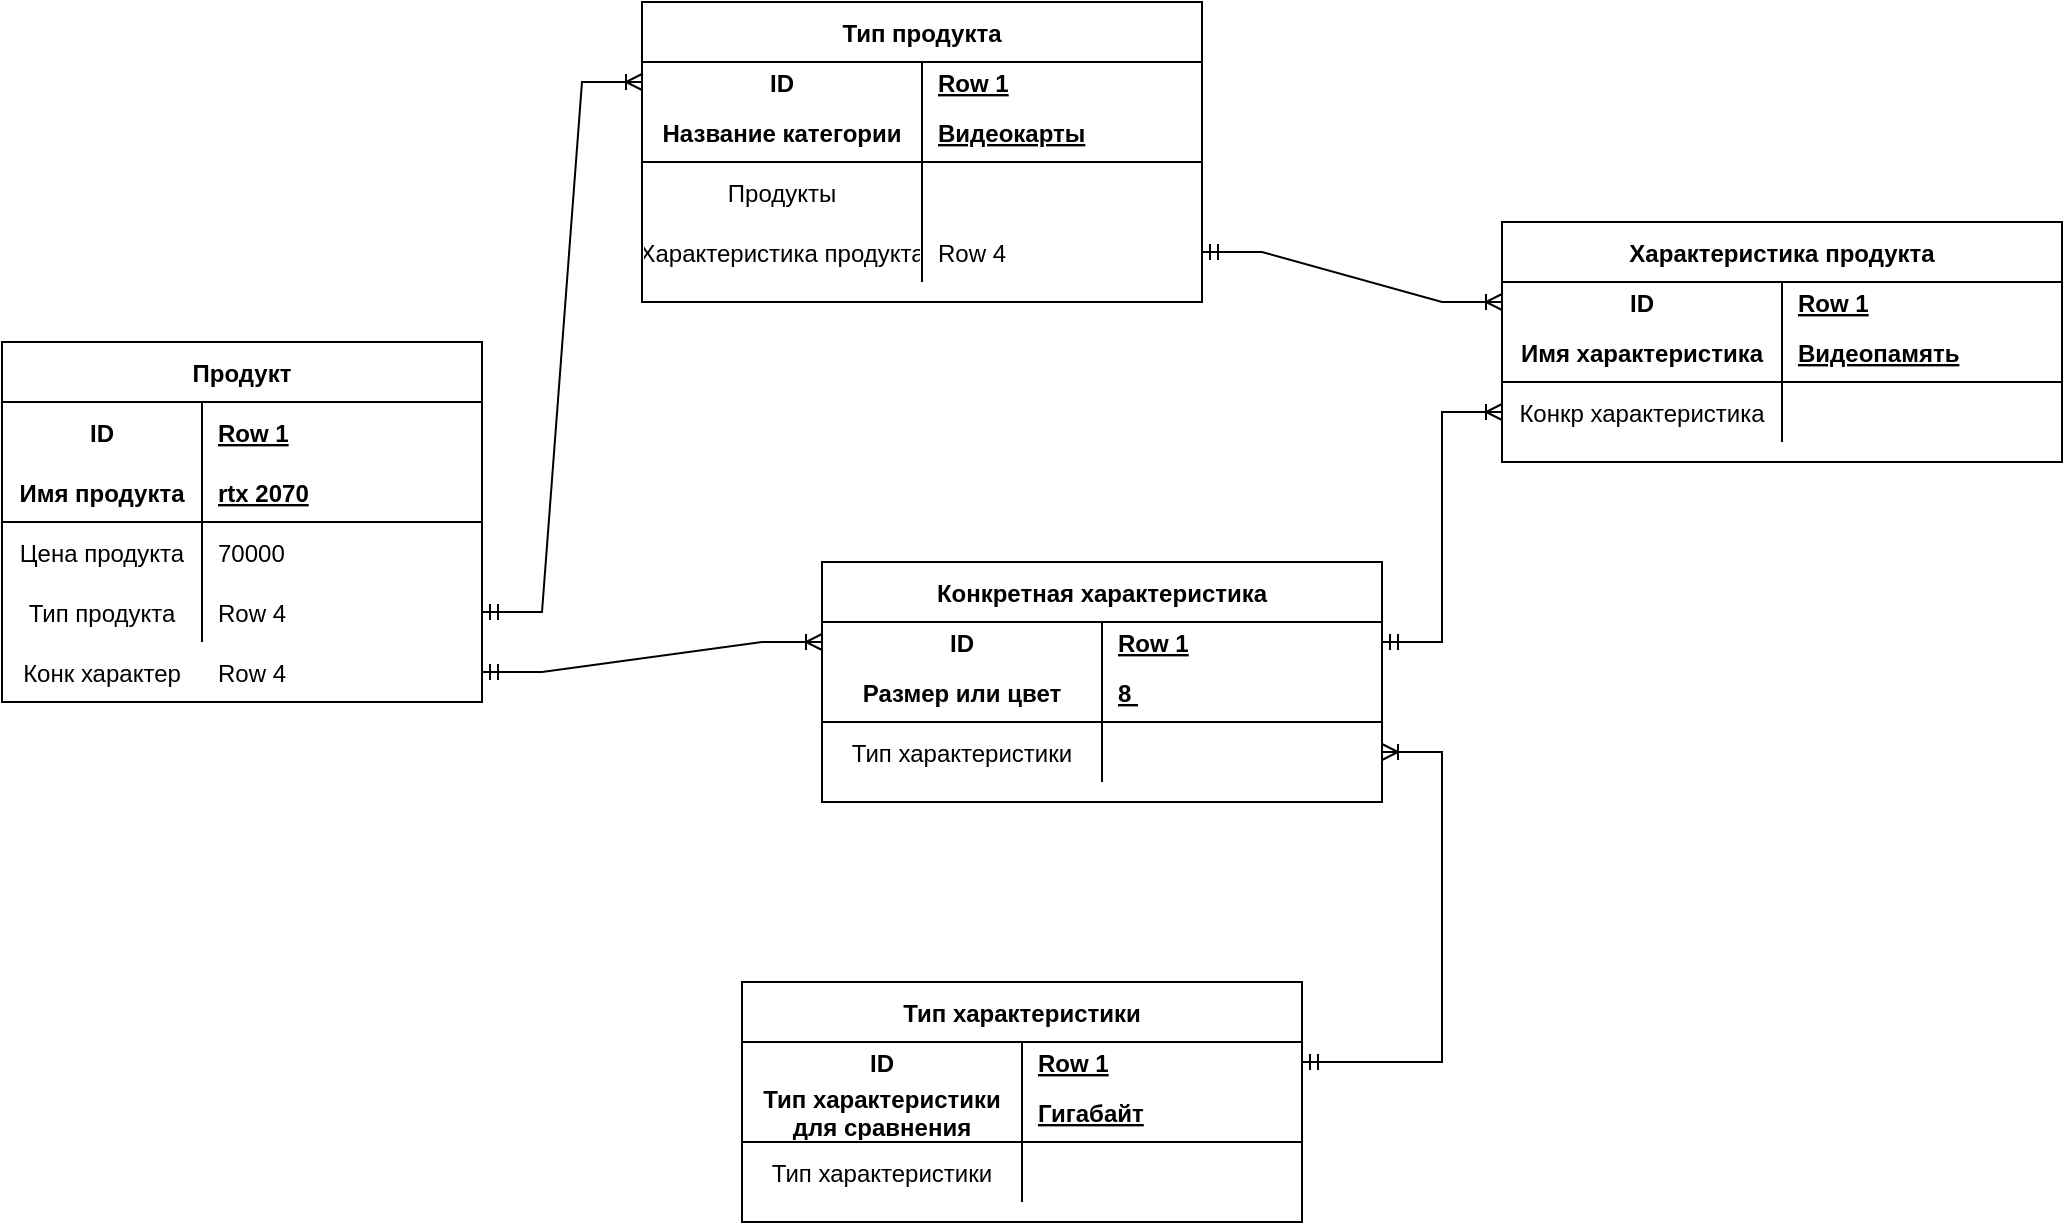 <mxfile version="15.5.9" type="device"><diagram id="sJZclP78aZAgtWre4Mi2" name="Page-1"><mxGraphModel dx="3041" dy="1239" grid="1" gridSize="10" guides="1" tooltips="1" connect="1" arrows="1" fold="1" page="1" pageScale="1" pageWidth="827" pageHeight="1169" math="0" shadow="0"><root><mxCell id="0"/><mxCell id="1" parent="0"/><mxCell id="DJ9BKZ0n7cj3qJC3ey5y-1" value="Продукт" style="shape=table;startSize=30;container=1;collapsible=1;childLayout=tableLayout;fixedRows=1;rowLines=0;fontStyle=1;align=center;resizeLast=1;" vertex="1" parent="1"><mxGeometry x="-60" y="300" width="240" height="180" as="geometry"/></mxCell><mxCell id="DJ9BKZ0n7cj3qJC3ey5y-2" value="" style="shape=partialRectangle;collapsible=0;dropTarget=0;pointerEvents=0;fillColor=none;top=0;left=0;bottom=0;right=0;points=[[0,0.5],[1,0.5]];portConstraint=eastwest;" vertex="1" parent="DJ9BKZ0n7cj3qJC3ey5y-1"><mxGeometry y="30" width="240" height="30" as="geometry"/></mxCell><mxCell id="DJ9BKZ0n7cj3qJC3ey5y-3" value="ID" style="shape=partialRectangle;connectable=0;fillColor=none;top=0;left=0;bottom=0;right=0;fontStyle=1;overflow=hidden;" vertex="1" parent="DJ9BKZ0n7cj3qJC3ey5y-2"><mxGeometry width="100" height="30" as="geometry"><mxRectangle width="100" height="30" as="alternateBounds"/></mxGeometry></mxCell><mxCell id="DJ9BKZ0n7cj3qJC3ey5y-4" value="Row 1" style="shape=partialRectangle;connectable=0;fillColor=none;top=0;left=0;bottom=0;right=0;align=left;spacingLeft=6;fontStyle=5;overflow=hidden;" vertex="1" parent="DJ9BKZ0n7cj3qJC3ey5y-2"><mxGeometry x="100" width="140" height="30" as="geometry"><mxRectangle width="140" height="30" as="alternateBounds"/></mxGeometry></mxCell><mxCell id="DJ9BKZ0n7cj3qJC3ey5y-5" value="" style="shape=partialRectangle;collapsible=0;dropTarget=0;pointerEvents=0;fillColor=none;top=0;left=0;bottom=1;right=0;points=[[0,0.5],[1,0.5]];portConstraint=eastwest;" vertex="1" parent="DJ9BKZ0n7cj3qJC3ey5y-1"><mxGeometry y="60" width="240" height="30" as="geometry"/></mxCell><mxCell id="DJ9BKZ0n7cj3qJC3ey5y-6" value="Имя продукта" style="shape=partialRectangle;connectable=0;fillColor=none;top=0;left=0;bottom=0;right=0;fontStyle=1;overflow=hidden;" vertex="1" parent="DJ9BKZ0n7cj3qJC3ey5y-5"><mxGeometry width="100" height="30" as="geometry"><mxRectangle width="100" height="30" as="alternateBounds"/></mxGeometry></mxCell><mxCell id="DJ9BKZ0n7cj3qJC3ey5y-7" value="rtx 2070" style="shape=partialRectangle;connectable=0;fillColor=none;top=0;left=0;bottom=0;right=0;align=left;spacingLeft=6;fontStyle=5;overflow=hidden;" vertex="1" parent="DJ9BKZ0n7cj3qJC3ey5y-5"><mxGeometry x="100" width="140" height="30" as="geometry"><mxRectangle width="140" height="30" as="alternateBounds"/></mxGeometry></mxCell><mxCell id="DJ9BKZ0n7cj3qJC3ey5y-8" value="" style="shape=partialRectangle;collapsible=0;dropTarget=0;pointerEvents=0;fillColor=none;top=0;left=0;bottom=0;right=0;points=[[0,0.5],[1,0.5]];portConstraint=eastwest;" vertex="1" parent="DJ9BKZ0n7cj3qJC3ey5y-1"><mxGeometry y="90" width="240" height="30" as="geometry"/></mxCell><mxCell id="DJ9BKZ0n7cj3qJC3ey5y-9" value="Цена продукта" style="shape=partialRectangle;connectable=0;fillColor=none;top=0;left=0;bottom=0;right=0;editable=1;overflow=hidden;" vertex="1" parent="DJ9BKZ0n7cj3qJC3ey5y-8"><mxGeometry width="100" height="30" as="geometry"><mxRectangle width="100" height="30" as="alternateBounds"/></mxGeometry></mxCell><mxCell id="DJ9BKZ0n7cj3qJC3ey5y-10" value="70000" style="shape=partialRectangle;connectable=0;fillColor=none;top=0;left=0;bottom=0;right=0;align=left;spacingLeft=6;overflow=hidden;" vertex="1" parent="DJ9BKZ0n7cj3qJC3ey5y-8"><mxGeometry x="100" width="140" height="30" as="geometry"><mxRectangle width="140" height="30" as="alternateBounds"/></mxGeometry></mxCell><mxCell id="DJ9BKZ0n7cj3qJC3ey5y-11" value="" style="shape=partialRectangle;collapsible=0;dropTarget=0;pointerEvents=0;fillColor=none;top=0;left=0;bottom=0;right=0;points=[[0,0.5],[1,0.5]];portConstraint=eastwest;" vertex="1" parent="DJ9BKZ0n7cj3qJC3ey5y-1"><mxGeometry y="120" width="240" height="30" as="geometry"/></mxCell><mxCell id="DJ9BKZ0n7cj3qJC3ey5y-12" value="Тип продукта" style="shape=partialRectangle;connectable=0;fillColor=none;top=0;left=0;bottom=0;right=0;editable=1;overflow=hidden;" vertex="1" parent="DJ9BKZ0n7cj3qJC3ey5y-11"><mxGeometry width="100" height="30" as="geometry"><mxRectangle width="100" height="30" as="alternateBounds"/></mxGeometry></mxCell><mxCell id="DJ9BKZ0n7cj3qJC3ey5y-13" value="Row 4" style="shape=partialRectangle;connectable=0;fillColor=none;top=0;left=0;bottom=0;right=0;align=left;spacingLeft=6;overflow=hidden;" vertex="1" parent="DJ9BKZ0n7cj3qJC3ey5y-11"><mxGeometry x="100" width="140" height="30" as="geometry"><mxRectangle width="140" height="30" as="alternateBounds"/></mxGeometry></mxCell><mxCell id="DJ9BKZ0n7cj3qJC3ey5y-14" value="Тип продукта" style="shape=table;startSize=30;container=1;collapsible=1;childLayout=tableLayout;fixedRows=1;rowLines=0;fontStyle=1;align=center;resizeLast=1;" vertex="1" parent="1"><mxGeometry x="260" y="130" width="280" height="150" as="geometry"/></mxCell><mxCell id="DJ9BKZ0n7cj3qJC3ey5y-15" value="" style="shape=partialRectangle;collapsible=0;dropTarget=0;pointerEvents=0;fillColor=none;top=0;left=0;bottom=0;right=0;points=[[0,0.5],[1,0.5]];portConstraint=eastwest;" vertex="1" parent="DJ9BKZ0n7cj3qJC3ey5y-14"><mxGeometry y="30" width="280" height="20" as="geometry"/></mxCell><mxCell id="DJ9BKZ0n7cj3qJC3ey5y-16" value="ID" style="shape=partialRectangle;connectable=0;fillColor=none;top=0;left=0;bottom=0;right=0;fontStyle=1;overflow=hidden;" vertex="1" parent="DJ9BKZ0n7cj3qJC3ey5y-15"><mxGeometry width="140" height="20" as="geometry"><mxRectangle width="140" height="20" as="alternateBounds"/></mxGeometry></mxCell><mxCell id="DJ9BKZ0n7cj3qJC3ey5y-17" value="Row 1" style="shape=partialRectangle;connectable=0;fillColor=none;top=0;left=0;bottom=0;right=0;align=left;spacingLeft=6;fontStyle=5;overflow=hidden;" vertex="1" parent="DJ9BKZ0n7cj3qJC3ey5y-15"><mxGeometry x="140" width="140" height="20" as="geometry"><mxRectangle width="140" height="20" as="alternateBounds"/></mxGeometry></mxCell><mxCell id="DJ9BKZ0n7cj3qJC3ey5y-18" value="" style="shape=partialRectangle;collapsible=0;dropTarget=0;pointerEvents=0;fillColor=none;top=0;left=0;bottom=1;right=0;points=[[0,0.5],[1,0.5]];portConstraint=eastwest;" vertex="1" parent="DJ9BKZ0n7cj3qJC3ey5y-14"><mxGeometry y="50" width="280" height="30" as="geometry"/></mxCell><mxCell id="DJ9BKZ0n7cj3qJC3ey5y-19" value="Название категории" style="shape=partialRectangle;connectable=0;fillColor=none;top=0;left=0;bottom=0;right=0;fontStyle=1;overflow=hidden;" vertex="1" parent="DJ9BKZ0n7cj3qJC3ey5y-18"><mxGeometry width="140" height="30" as="geometry"><mxRectangle width="140" height="30" as="alternateBounds"/></mxGeometry></mxCell><mxCell id="DJ9BKZ0n7cj3qJC3ey5y-20" value="Видеокарты" style="shape=partialRectangle;connectable=0;fillColor=none;top=0;left=0;bottom=0;right=0;align=left;spacingLeft=6;fontStyle=5;overflow=hidden;" vertex="1" parent="DJ9BKZ0n7cj3qJC3ey5y-18"><mxGeometry x="140" width="140" height="30" as="geometry"><mxRectangle width="140" height="30" as="alternateBounds"/></mxGeometry></mxCell><mxCell id="DJ9BKZ0n7cj3qJC3ey5y-21" value="" style="shape=partialRectangle;collapsible=0;dropTarget=0;pointerEvents=0;fillColor=none;top=0;left=0;bottom=0;right=0;points=[[0,0.5],[1,0.5]];portConstraint=eastwest;" vertex="1" parent="DJ9BKZ0n7cj3qJC3ey5y-14"><mxGeometry y="80" width="280" height="30" as="geometry"/></mxCell><mxCell id="DJ9BKZ0n7cj3qJC3ey5y-22" value="Продукты" style="shape=partialRectangle;connectable=0;fillColor=none;top=0;left=0;bottom=0;right=0;editable=1;overflow=hidden;" vertex="1" parent="DJ9BKZ0n7cj3qJC3ey5y-21"><mxGeometry width="140" height="30" as="geometry"><mxRectangle width="140" height="30" as="alternateBounds"/></mxGeometry></mxCell><mxCell id="DJ9BKZ0n7cj3qJC3ey5y-23" value="" style="shape=partialRectangle;connectable=0;fillColor=none;top=0;left=0;bottom=0;right=0;align=left;spacingLeft=6;overflow=hidden;" vertex="1" parent="DJ9BKZ0n7cj3qJC3ey5y-21"><mxGeometry x="140" width="140" height="30" as="geometry"><mxRectangle width="140" height="30" as="alternateBounds"/></mxGeometry></mxCell><mxCell id="DJ9BKZ0n7cj3qJC3ey5y-24" value="" style="shape=partialRectangle;collapsible=0;dropTarget=0;pointerEvents=0;fillColor=none;top=0;left=0;bottom=0;right=0;points=[[0,0.5],[1,0.5]];portConstraint=eastwest;" vertex="1" parent="DJ9BKZ0n7cj3qJC3ey5y-14"><mxGeometry y="110" width="280" height="30" as="geometry"/></mxCell><mxCell id="DJ9BKZ0n7cj3qJC3ey5y-25" value="Характеристика продукта" style="shape=partialRectangle;connectable=0;fillColor=none;top=0;left=0;bottom=0;right=0;editable=1;overflow=hidden;" vertex="1" parent="DJ9BKZ0n7cj3qJC3ey5y-24"><mxGeometry width="140" height="30" as="geometry"><mxRectangle width="140" height="30" as="alternateBounds"/></mxGeometry></mxCell><mxCell id="DJ9BKZ0n7cj3qJC3ey5y-26" value="Row 4" style="shape=partialRectangle;connectable=0;fillColor=none;top=0;left=0;bottom=0;right=0;align=left;spacingLeft=6;overflow=hidden;" vertex="1" parent="DJ9BKZ0n7cj3qJC3ey5y-24"><mxGeometry x="140" width="140" height="30" as="geometry"><mxRectangle width="140" height="30" as="alternateBounds"/></mxGeometry></mxCell><mxCell id="DJ9BKZ0n7cj3qJC3ey5y-27" value="Характеристика продукта" style="shape=table;startSize=30;container=1;collapsible=1;childLayout=tableLayout;fixedRows=1;rowLines=0;fontStyle=1;align=center;resizeLast=1;" vertex="1" parent="1"><mxGeometry x="690" y="240" width="280" height="120" as="geometry"/></mxCell><mxCell id="DJ9BKZ0n7cj3qJC3ey5y-28" value="" style="shape=partialRectangle;collapsible=0;dropTarget=0;pointerEvents=0;fillColor=none;top=0;left=0;bottom=0;right=0;points=[[0,0.5],[1,0.5]];portConstraint=eastwest;" vertex="1" parent="DJ9BKZ0n7cj3qJC3ey5y-27"><mxGeometry y="30" width="280" height="20" as="geometry"/></mxCell><mxCell id="DJ9BKZ0n7cj3qJC3ey5y-29" value="ID" style="shape=partialRectangle;connectable=0;fillColor=none;top=0;left=0;bottom=0;right=0;fontStyle=1;overflow=hidden;" vertex="1" parent="DJ9BKZ0n7cj3qJC3ey5y-28"><mxGeometry width="140" height="20" as="geometry"><mxRectangle width="140" height="20" as="alternateBounds"/></mxGeometry></mxCell><mxCell id="DJ9BKZ0n7cj3qJC3ey5y-30" value="Row 1" style="shape=partialRectangle;connectable=0;fillColor=none;top=0;left=0;bottom=0;right=0;align=left;spacingLeft=6;fontStyle=5;overflow=hidden;" vertex="1" parent="DJ9BKZ0n7cj3qJC3ey5y-28"><mxGeometry x="140" width="140" height="20" as="geometry"><mxRectangle width="140" height="20" as="alternateBounds"/></mxGeometry></mxCell><mxCell id="DJ9BKZ0n7cj3qJC3ey5y-31" value="" style="shape=partialRectangle;collapsible=0;dropTarget=0;pointerEvents=0;fillColor=none;top=0;left=0;bottom=1;right=0;points=[[0,0.5],[1,0.5]];portConstraint=eastwest;" vertex="1" parent="DJ9BKZ0n7cj3qJC3ey5y-27"><mxGeometry y="50" width="280" height="30" as="geometry"/></mxCell><mxCell id="DJ9BKZ0n7cj3qJC3ey5y-32" value="Имя характеристика" style="shape=partialRectangle;connectable=0;fillColor=none;top=0;left=0;bottom=0;right=0;fontStyle=1;overflow=hidden;" vertex="1" parent="DJ9BKZ0n7cj3qJC3ey5y-31"><mxGeometry width="140" height="30" as="geometry"><mxRectangle width="140" height="30" as="alternateBounds"/></mxGeometry></mxCell><mxCell id="DJ9BKZ0n7cj3qJC3ey5y-33" value="Видеопамять" style="shape=partialRectangle;connectable=0;fillColor=none;top=0;left=0;bottom=0;right=0;align=left;spacingLeft=6;fontStyle=5;overflow=hidden;" vertex="1" parent="DJ9BKZ0n7cj3qJC3ey5y-31"><mxGeometry x="140" width="140" height="30" as="geometry"><mxRectangle width="140" height="30" as="alternateBounds"/></mxGeometry></mxCell><mxCell id="DJ9BKZ0n7cj3qJC3ey5y-34" value="" style="shape=partialRectangle;collapsible=0;dropTarget=0;pointerEvents=0;fillColor=none;top=0;left=0;bottom=0;right=0;points=[[0,0.5],[1,0.5]];portConstraint=eastwest;" vertex="1" parent="DJ9BKZ0n7cj3qJC3ey5y-27"><mxGeometry y="80" width="280" height="30" as="geometry"/></mxCell><mxCell id="DJ9BKZ0n7cj3qJC3ey5y-35" value="Конкр характеристика" style="shape=partialRectangle;connectable=0;fillColor=none;top=0;left=0;bottom=0;right=0;editable=1;overflow=hidden;" vertex="1" parent="DJ9BKZ0n7cj3qJC3ey5y-34"><mxGeometry width="140" height="30" as="geometry"><mxRectangle width="140" height="30" as="alternateBounds"/></mxGeometry></mxCell><mxCell id="DJ9BKZ0n7cj3qJC3ey5y-36" value="" style="shape=partialRectangle;connectable=0;fillColor=none;top=0;left=0;bottom=0;right=0;align=left;spacingLeft=6;overflow=hidden;" vertex="1" parent="DJ9BKZ0n7cj3qJC3ey5y-34"><mxGeometry x="140" width="140" height="30" as="geometry"><mxRectangle width="140" height="30" as="alternateBounds"/></mxGeometry></mxCell><mxCell id="DJ9BKZ0n7cj3qJC3ey5y-40" value="Конкретная характеристика" style="shape=table;startSize=30;container=1;collapsible=1;childLayout=tableLayout;fixedRows=1;rowLines=0;fontStyle=1;align=center;resizeLast=1;" vertex="1" parent="1"><mxGeometry x="350" y="410" width="280" height="120" as="geometry"/></mxCell><mxCell id="DJ9BKZ0n7cj3qJC3ey5y-41" value="" style="shape=partialRectangle;collapsible=0;dropTarget=0;pointerEvents=0;fillColor=none;top=0;left=0;bottom=0;right=0;points=[[0,0.5],[1,0.5]];portConstraint=eastwest;" vertex="1" parent="DJ9BKZ0n7cj3qJC3ey5y-40"><mxGeometry y="30" width="280" height="20" as="geometry"/></mxCell><mxCell id="DJ9BKZ0n7cj3qJC3ey5y-42" value="ID" style="shape=partialRectangle;connectable=0;fillColor=none;top=0;left=0;bottom=0;right=0;fontStyle=1;overflow=hidden;" vertex="1" parent="DJ9BKZ0n7cj3qJC3ey5y-41"><mxGeometry width="140" height="20" as="geometry"><mxRectangle width="140" height="20" as="alternateBounds"/></mxGeometry></mxCell><mxCell id="DJ9BKZ0n7cj3qJC3ey5y-43" value="Row 1" style="shape=partialRectangle;connectable=0;fillColor=none;top=0;left=0;bottom=0;right=0;align=left;spacingLeft=6;fontStyle=5;overflow=hidden;" vertex="1" parent="DJ9BKZ0n7cj3qJC3ey5y-41"><mxGeometry x="140" width="140" height="20" as="geometry"><mxRectangle width="140" height="20" as="alternateBounds"/></mxGeometry></mxCell><mxCell id="DJ9BKZ0n7cj3qJC3ey5y-44" value="" style="shape=partialRectangle;collapsible=0;dropTarget=0;pointerEvents=0;fillColor=none;top=0;left=0;bottom=1;right=0;points=[[0,0.5],[1,0.5]];portConstraint=eastwest;" vertex="1" parent="DJ9BKZ0n7cj3qJC3ey5y-40"><mxGeometry y="50" width="280" height="30" as="geometry"/></mxCell><mxCell id="DJ9BKZ0n7cj3qJC3ey5y-45" value="Размер или цвет" style="shape=partialRectangle;connectable=0;fillColor=none;top=0;left=0;bottom=0;right=0;fontStyle=1;overflow=hidden;" vertex="1" parent="DJ9BKZ0n7cj3qJC3ey5y-44"><mxGeometry width="140" height="30" as="geometry"><mxRectangle width="140" height="30" as="alternateBounds"/></mxGeometry></mxCell><mxCell id="DJ9BKZ0n7cj3qJC3ey5y-46" value="8 " style="shape=partialRectangle;connectable=0;fillColor=none;top=0;left=0;bottom=0;right=0;align=left;spacingLeft=6;fontStyle=5;overflow=hidden;" vertex="1" parent="DJ9BKZ0n7cj3qJC3ey5y-44"><mxGeometry x="140" width="140" height="30" as="geometry"><mxRectangle width="140" height="30" as="alternateBounds"/></mxGeometry></mxCell><mxCell id="DJ9BKZ0n7cj3qJC3ey5y-47" value="" style="shape=partialRectangle;collapsible=0;dropTarget=0;pointerEvents=0;fillColor=none;top=0;left=0;bottom=0;right=0;points=[[0,0.5],[1,0.5]];portConstraint=eastwest;" vertex="1" parent="DJ9BKZ0n7cj3qJC3ey5y-40"><mxGeometry y="80" width="280" height="30" as="geometry"/></mxCell><mxCell id="DJ9BKZ0n7cj3qJC3ey5y-48" value="Тип характеристики" style="shape=partialRectangle;connectable=0;fillColor=none;top=0;left=0;bottom=0;right=0;editable=1;overflow=hidden;" vertex="1" parent="DJ9BKZ0n7cj3qJC3ey5y-47"><mxGeometry width="140" height="30" as="geometry"><mxRectangle width="140" height="30" as="alternateBounds"/></mxGeometry></mxCell><mxCell id="DJ9BKZ0n7cj3qJC3ey5y-49" value="" style="shape=partialRectangle;connectable=0;fillColor=none;top=0;left=0;bottom=0;right=0;align=left;spacingLeft=6;overflow=hidden;" vertex="1" parent="DJ9BKZ0n7cj3qJC3ey5y-47"><mxGeometry x="140" width="140" height="30" as="geometry"><mxRectangle width="140" height="30" as="alternateBounds"/></mxGeometry></mxCell><mxCell id="DJ9BKZ0n7cj3qJC3ey5y-53" value="Тип характеристики" style="shape=table;startSize=30;container=1;collapsible=1;childLayout=tableLayout;fixedRows=1;rowLines=0;fontStyle=1;align=center;resizeLast=1;" vertex="1" parent="1"><mxGeometry x="310" y="620" width="280" height="120" as="geometry"/></mxCell><mxCell id="DJ9BKZ0n7cj3qJC3ey5y-54" value="" style="shape=partialRectangle;collapsible=0;dropTarget=0;pointerEvents=0;fillColor=none;top=0;left=0;bottom=0;right=0;points=[[0,0.5],[1,0.5]];portConstraint=eastwest;" vertex="1" parent="DJ9BKZ0n7cj3qJC3ey5y-53"><mxGeometry y="30" width="280" height="20" as="geometry"/></mxCell><mxCell id="DJ9BKZ0n7cj3qJC3ey5y-55" value="ID" style="shape=partialRectangle;connectable=0;fillColor=none;top=0;left=0;bottom=0;right=0;fontStyle=1;overflow=hidden;" vertex="1" parent="DJ9BKZ0n7cj3qJC3ey5y-54"><mxGeometry width="140" height="20" as="geometry"><mxRectangle width="140" height="20" as="alternateBounds"/></mxGeometry></mxCell><mxCell id="DJ9BKZ0n7cj3qJC3ey5y-56" value="Row 1" style="shape=partialRectangle;connectable=0;fillColor=none;top=0;left=0;bottom=0;right=0;align=left;spacingLeft=6;fontStyle=5;overflow=hidden;" vertex="1" parent="DJ9BKZ0n7cj3qJC3ey5y-54"><mxGeometry x="140" width="140" height="20" as="geometry"><mxRectangle width="140" height="20" as="alternateBounds"/></mxGeometry></mxCell><mxCell id="DJ9BKZ0n7cj3qJC3ey5y-57" value="" style="shape=partialRectangle;collapsible=0;dropTarget=0;pointerEvents=0;fillColor=none;top=0;left=0;bottom=1;right=0;points=[[0,0.5],[1,0.5]];portConstraint=eastwest;" vertex="1" parent="DJ9BKZ0n7cj3qJC3ey5y-53"><mxGeometry y="50" width="280" height="30" as="geometry"/></mxCell><mxCell id="DJ9BKZ0n7cj3qJC3ey5y-58" value="Тип характеристики &#10;для сравнения" style="shape=partialRectangle;connectable=0;fillColor=none;top=0;left=0;bottom=0;right=0;fontStyle=1;overflow=hidden;" vertex="1" parent="DJ9BKZ0n7cj3qJC3ey5y-57"><mxGeometry width="140" height="30" as="geometry"><mxRectangle width="140" height="30" as="alternateBounds"/></mxGeometry></mxCell><mxCell id="DJ9BKZ0n7cj3qJC3ey5y-59" value="Гигабайт" style="shape=partialRectangle;connectable=0;fillColor=none;top=0;left=0;bottom=0;right=0;align=left;spacingLeft=6;fontStyle=5;overflow=hidden;" vertex="1" parent="DJ9BKZ0n7cj3qJC3ey5y-57"><mxGeometry x="140" width="140" height="30" as="geometry"><mxRectangle width="140" height="30" as="alternateBounds"/></mxGeometry></mxCell><mxCell id="DJ9BKZ0n7cj3qJC3ey5y-60" value="" style="shape=partialRectangle;collapsible=0;dropTarget=0;pointerEvents=0;fillColor=none;top=0;left=0;bottom=0;right=0;points=[[0,0.5],[1,0.5]];portConstraint=eastwest;" vertex="1" parent="DJ9BKZ0n7cj3qJC3ey5y-53"><mxGeometry y="80" width="280" height="30" as="geometry"/></mxCell><mxCell id="DJ9BKZ0n7cj3qJC3ey5y-61" value="Тип характеристики" style="shape=partialRectangle;connectable=0;fillColor=none;top=0;left=0;bottom=0;right=0;editable=1;overflow=hidden;" vertex="1" parent="DJ9BKZ0n7cj3qJC3ey5y-60"><mxGeometry width="140" height="30" as="geometry"><mxRectangle width="140" height="30" as="alternateBounds"/></mxGeometry></mxCell><mxCell id="DJ9BKZ0n7cj3qJC3ey5y-62" value="" style="shape=partialRectangle;connectable=0;fillColor=none;top=0;left=0;bottom=0;right=0;align=left;spacingLeft=6;overflow=hidden;" vertex="1" parent="DJ9BKZ0n7cj3qJC3ey5y-60"><mxGeometry x="140" width="140" height="30" as="geometry"><mxRectangle width="140" height="30" as="alternateBounds"/></mxGeometry></mxCell><mxCell id="DJ9BKZ0n7cj3qJC3ey5y-63" value="" style="edgeStyle=entityRelationEdgeStyle;fontSize=12;html=1;endArrow=ERoneToMany;startArrow=ERmandOne;rounded=0;" edge="1" parent="1" source="DJ9BKZ0n7cj3qJC3ey5y-24" target="DJ9BKZ0n7cj3qJC3ey5y-28"><mxGeometry width="100" height="100" relative="1" as="geometry"><mxPoint x="490" y="760" as="sourcePoint"/><mxPoint x="490" y="600" as="targetPoint"/></mxGeometry></mxCell><mxCell id="DJ9BKZ0n7cj3qJC3ey5y-64" value="" style="edgeStyle=entityRelationEdgeStyle;fontSize=12;html=1;endArrow=ERoneToMany;startArrow=ERmandOne;rounded=0;" edge="1" parent="1" source="DJ9BKZ0n7cj3qJC3ey5y-11" target="DJ9BKZ0n7cj3qJC3ey5y-15"><mxGeometry width="100" height="100" relative="1" as="geometry"><mxPoint x="480" y="420" as="sourcePoint"/><mxPoint x="580" y="320" as="targetPoint"/></mxGeometry></mxCell><mxCell id="DJ9BKZ0n7cj3qJC3ey5y-65" value="" style="edgeStyle=entityRelationEdgeStyle;fontSize=12;html=1;endArrow=ERoneToMany;startArrow=ERmandOne;rounded=0;" edge="1" parent="1" source="DJ9BKZ0n7cj3qJC3ey5y-41" target="DJ9BKZ0n7cj3qJC3ey5y-34"><mxGeometry width="100" height="100" relative="1" as="geometry"><mxPoint x="540" y="820" as="sourcePoint"/><mxPoint x="530" y="670" as="targetPoint"/></mxGeometry></mxCell><mxCell id="DJ9BKZ0n7cj3qJC3ey5y-66" value="" style="edgeStyle=entityRelationEdgeStyle;fontSize=12;html=1;endArrow=ERoneToMany;startArrow=ERmandOne;rounded=0;" edge="1" parent="1" source="DJ9BKZ0n7cj3qJC3ey5y-54" target="DJ9BKZ0n7cj3qJC3ey5y-47"><mxGeometry width="100" height="100" relative="1" as="geometry"><mxPoint x="620" y="610" as="sourcePoint"/><mxPoint x="500" y="850" as="targetPoint"/></mxGeometry></mxCell><mxCell id="DJ9BKZ0n7cj3qJC3ey5y-71" value="" style="shape=partialRectangle;collapsible=0;dropTarget=0;pointerEvents=0;fillColor=none;top=0;left=0;bottom=0;right=0;points=[[0,0.5],[1,0.5]];portConstraint=eastwest;" vertex="1" parent="1"><mxGeometry x="-60" y="450" width="240" height="30" as="geometry"/></mxCell><mxCell id="DJ9BKZ0n7cj3qJC3ey5y-72" value="Конк характер" style="shape=partialRectangle;connectable=0;fillColor=none;top=0;left=0;bottom=0;right=0;editable=1;overflow=hidden;" vertex="1" parent="DJ9BKZ0n7cj3qJC3ey5y-71"><mxGeometry width="100" height="30" as="geometry"><mxRectangle width="100" height="30" as="alternateBounds"/></mxGeometry></mxCell><mxCell id="DJ9BKZ0n7cj3qJC3ey5y-73" value="Row 4" style="shape=partialRectangle;connectable=0;fillColor=none;top=0;left=0;bottom=0;right=0;align=left;spacingLeft=6;overflow=hidden;" vertex="1" parent="DJ9BKZ0n7cj3qJC3ey5y-71"><mxGeometry x="100" width="140" height="30" as="geometry"><mxRectangle width="140" height="30" as="alternateBounds"/></mxGeometry></mxCell><mxCell id="DJ9BKZ0n7cj3qJC3ey5y-74" value="" style="edgeStyle=entityRelationEdgeStyle;fontSize=12;html=1;endArrow=ERoneToMany;startArrow=ERmandOne;rounded=0;" edge="1" parent="1" source="DJ9BKZ0n7cj3qJC3ey5y-71" target="DJ9BKZ0n7cj3qJC3ey5y-41"><mxGeometry width="100" height="100" relative="1" as="geometry"><mxPoint x="250" y="475" as="sourcePoint"/><mxPoint x="250" y="610" as="targetPoint"/></mxGeometry></mxCell></root></mxGraphModel></diagram></mxfile>